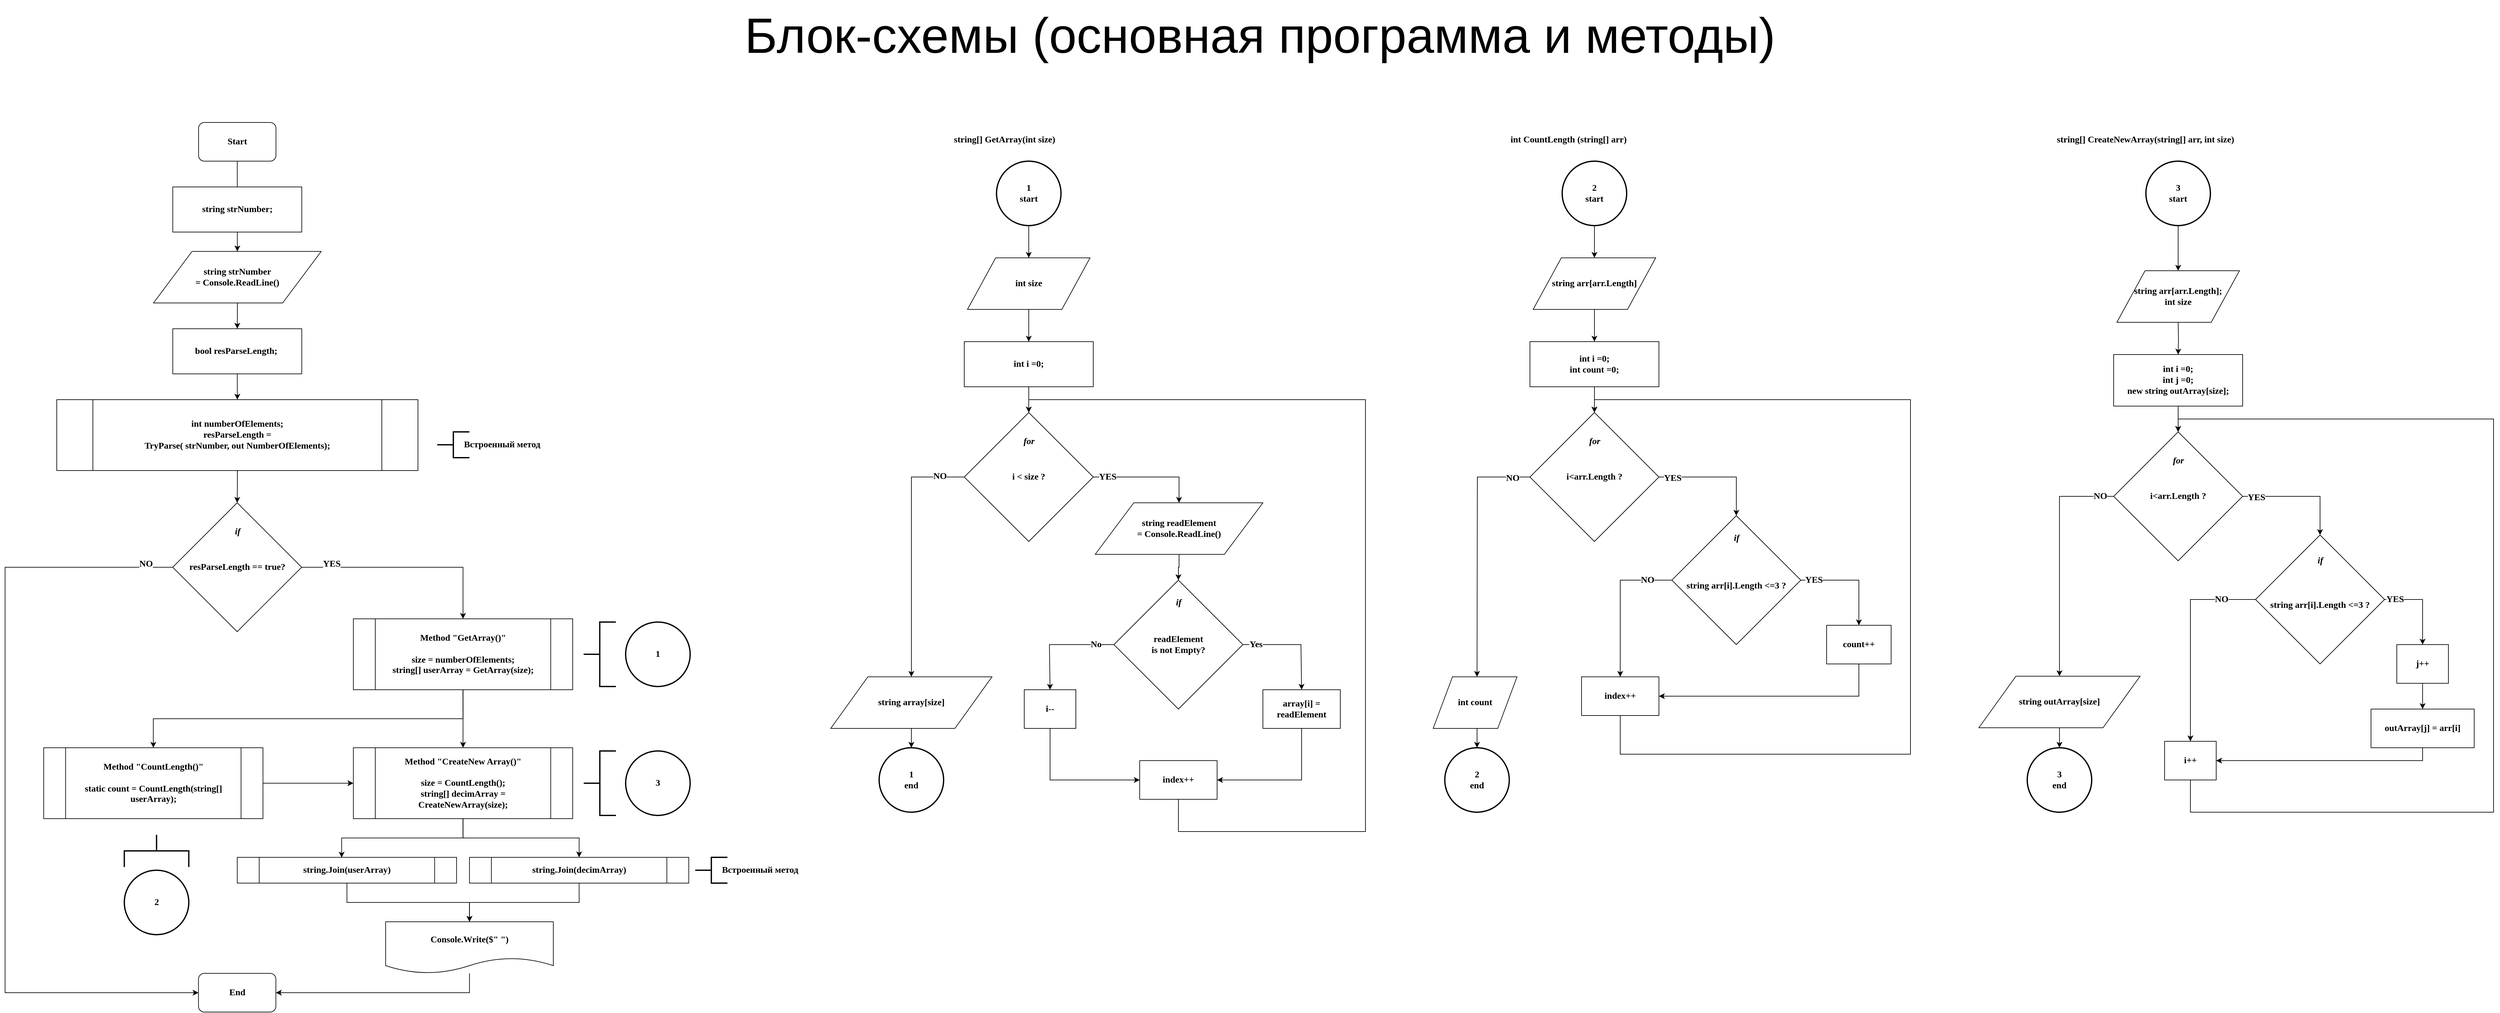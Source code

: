 <mxfile version="21.6.8" type="device">
  <diagram name="Страница 1" id="ZWjxMv2Fs4plNwlcsvSe">
    <mxGraphModel dx="8191" dy="2854" grid="1" gridSize="10" guides="1" tooltips="1" connect="1" arrows="1" fold="1" page="1" pageScale="1" pageWidth="827" pageHeight="1169" math="0" shadow="0">
      <root>
        <mxCell id="0" />
        <mxCell id="1" parent="0" />
        <mxCell id="KCRF5Rg9y9Djag35E3Hy-30" style="edgeStyle=orthogonalEdgeStyle;rounded=0;orthogonalLoop=1;jettySize=auto;html=1;exitX=0.5;exitY=1;exitDx=0;exitDy=0;exitPerimeter=0;fontFamily=Lucida Console;fontSize=14;fontStyle=1" edge="1" parent="1" source="KCRF5Rg9y9Djag35E3Hy-38">
          <mxGeometry relative="1" as="geometry">
            <mxPoint x="89" y="400.0" as="sourcePoint" />
            <mxPoint x="89" y="460.0" as="targetPoint" />
          </mxGeometry>
        </mxCell>
        <mxCell id="FLySiNRH1KvFXOBx_inZ-2" value="int i =0;&lt;br style=&quot;font-size: 14px;&quot;&gt;int j =0;&lt;br style=&quot;font-size: 14px;&quot;&gt;new string outArray[size];" style="rounded=0;whiteSpace=wrap;html=1;fontFamily=Lucida Console;fontSize=14;fontStyle=1" parent="1" vertex="1">
          <mxGeometry x="-11" y="590" width="200" height="80" as="geometry" />
        </mxCell>
        <mxCell id="KCRF5Rg9y9Djag35E3Hy-1" style="edgeStyle=orthogonalEdgeStyle;rounded=0;orthogonalLoop=1;jettySize=auto;html=1;entryX=0.5;entryY=0;entryDx=0;entryDy=0;fontFamily=Lucida Console;fontSize=14;fontStyle=1" edge="1" parent="1" source="FLySiNRH1KvFXOBx_inZ-3" target="FLySiNRH1KvFXOBx_inZ-5">
          <mxGeometry relative="1" as="geometry" />
        </mxCell>
        <mxCell id="KCRF5Rg9y9Djag35E3Hy-2" value="YES" style="edgeLabel;html=1;align=center;verticalAlign=middle;resizable=0;points=[];fontFamily=Lucida Console;fontSize=14;fontStyle=1" vertex="1" connectable="0" parent="KCRF5Rg9y9Djag35E3Hy-1">
          <mxGeometry x="-0.767" y="-2" relative="1" as="geometry">
            <mxPoint as="offset" />
          </mxGeometry>
        </mxCell>
        <mxCell id="KCRF5Rg9y9Djag35E3Hy-4" style="edgeStyle=orthogonalEdgeStyle;rounded=0;orthogonalLoop=1;jettySize=auto;html=1;entryX=0.5;entryY=0;entryDx=0;entryDy=0;fontFamily=Lucida Console;fontSize=14;fontStyle=1" edge="1" parent="1" source="FLySiNRH1KvFXOBx_inZ-3" target="KCRF5Rg9y9Djag35E3Hy-139">
          <mxGeometry relative="1" as="geometry">
            <mxPoint x="-111" y="1080" as="targetPoint" />
            <Array as="points">
              <mxPoint x="-95" y="810" />
            </Array>
          </mxGeometry>
        </mxCell>
        <mxCell id="KCRF5Rg9y9Djag35E3Hy-72" value="NO" style="edgeLabel;html=1;align=center;verticalAlign=middle;resizable=0;points=[];fontFamily=Lucida Console;fontSize=14;fontStyle=1" vertex="1" connectable="0" parent="KCRF5Rg9y9Djag35E3Hy-4">
          <mxGeometry x="-0.736" y="3" relative="1" as="geometry">
            <mxPoint x="27" y="-3" as="offset" />
          </mxGeometry>
        </mxCell>
        <mxCell id="FLySiNRH1KvFXOBx_inZ-3" value="i&amp;lt;arr.Length ?" style="rhombus;whiteSpace=wrap;html=1;fontFamily=Lucida Console;fontSize=14;fontStyle=1" parent="1" vertex="1">
          <mxGeometry x="-11" y="710" width="200" height="200" as="geometry" />
        </mxCell>
        <mxCell id="FLySiNRH1KvFXOBx_inZ-5" value="&lt;br&gt;string arr[i].Length &amp;lt;=3 ?" style="rhombus;whiteSpace=wrap;html=1;fontFamily=Lucida Console;fontSize=14;fontStyle=1" parent="1" vertex="1">
          <mxGeometry x="209" y="870" width="200" height="200" as="geometry" />
        </mxCell>
        <mxCell id="KCRF5Rg9y9Djag35E3Hy-36" style="edgeStyle=orthogonalEdgeStyle;rounded=0;orthogonalLoop=1;jettySize=auto;html=1;exitX=0.5;exitY=1;exitDx=0;exitDy=0;entryX=0.5;entryY=0;entryDx=0;entryDy=0;fontFamily=Lucida Console;fontSize=14;fontStyle=1" edge="1" parent="1" source="FLySiNRH1KvFXOBx_inZ-7" target="KCRF5Rg9y9Djag35E3Hy-3">
          <mxGeometry relative="1" as="geometry" />
        </mxCell>
        <mxCell id="FLySiNRH1KvFXOBx_inZ-7" value="j++" style="rounded=0;whiteSpace=wrap;html=1;fontFamily=Lucida Console;fontSize=14;fontStyle=1" parent="1" vertex="1">
          <mxGeometry x="428" y="1040" width="80" height="60" as="geometry" />
        </mxCell>
        <mxCell id="FLySiNRH1KvFXOBx_inZ-8" value="YES" style="endArrow=classic;html=1;rounded=0;entryX=0.5;entryY=0;entryDx=0;entryDy=0;fontFamily=Lucida Console;fontSize=14;fontStyle=1" parent="1" target="FLySiNRH1KvFXOBx_inZ-7" edge="1">
          <mxGeometry x="-0.75" width="50" height="50" relative="1" as="geometry">
            <mxPoint x="409" y="970" as="sourcePoint" />
            <mxPoint x="459" y="920" as="targetPoint" />
            <Array as="points">
              <mxPoint x="468" y="970" />
            </Array>
            <mxPoint as="offset" />
          </mxGeometry>
        </mxCell>
        <mxCell id="FLySiNRH1KvFXOBx_inZ-10" value="NO" style="endArrow=classic;html=1;rounded=0;exitX=0;exitY=0.5;exitDx=0;exitDy=0;entryX=0.5;entryY=0;entryDx=0;entryDy=0;fontFamily=Lucida Console;fontSize=14;fontStyle=1" parent="1" source="FLySiNRH1KvFXOBx_inZ-5" target="FLySiNRH1KvFXOBx_inZ-14" edge="1">
          <mxGeometry x="-0.667" width="50" height="50" relative="1" as="geometry">
            <mxPoint x="149" y="950" as="sourcePoint" />
            <mxPoint x="89" y="1030" as="targetPoint" />
            <Array as="points">
              <mxPoint x="108" y="970" />
            </Array>
            <mxPoint as="offset" />
          </mxGeometry>
        </mxCell>
        <mxCell id="KCRF5Rg9y9Djag35E3Hy-81" style="edgeStyle=orthogonalEdgeStyle;rounded=0;orthogonalLoop=1;jettySize=auto;html=1;entryX=0.5;entryY=0;entryDx=0;entryDy=0;fontFamily=Lucida Console;fontSize=14;fontStyle=1;exitX=0.5;exitY=1;exitDx=0;exitDy=0;" edge="1" parent="1" source="FLySiNRH1KvFXOBx_inZ-14" target="FLySiNRH1KvFXOBx_inZ-3">
          <mxGeometry relative="1" as="geometry">
            <mxPoint x="98" y="1270" as="sourcePoint" />
            <Array as="points">
              <mxPoint x="108" y="1300" />
              <mxPoint x="578" y="1300" />
              <mxPoint x="578" y="690" />
              <mxPoint x="89" y="690" />
            </Array>
          </mxGeometry>
        </mxCell>
        <mxCell id="FLySiNRH1KvFXOBx_inZ-14" value="i++" style="rounded=0;whiteSpace=wrap;html=1;fontFamily=Lucida Console;fontSize=14;fontStyle=1" parent="1" vertex="1">
          <mxGeometry x="68" y="1190" width="80" height="60" as="geometry" />
        </mxCell>
        <mxCell id="FLySiNRH1KvFXOBx_inZ-18" value="" style="endArrow=classic;html=1;rounded=0;entryX=0.5;entryY=0;entryDx=0;entryDy=0;fontFamily=Lucida Console;fontSize=14;fontStyle=1" parent="1" target="FLySiNRH1KvFXOBx_inZ-3" edge="1">
          <mxGeometry width="50" height="50" relative="1" as="geometry">
            <mxPoint x="89" y="670" as="sourcePoint" />
            <mxPoint x="139" y="620" as="targetPoint" />
          </mxGeometry>
        </mxCell>
        <mxCell id="wu6JLt4xlholXaIrfsIf-1" value="for" style="text;html=1;align=center;verticalAlign=middle;resizable=0;points=[];autosize=1;strokeColor=none;fillColor=none;rounded=0;shadow=0;fontStyle=3;fontFamily=Lucida Console;fontSize=14;" parent="1" vertex="1">
          <mxGeometry x="64" y="740" width="50" height="30" as="geometry" />
        </mxCell>
        <mxCell id="wu6JLt4xlholXaIrfsIf-2" value="if" style="text;html=1;align=center;verticalAlign=middle;resizable=0;points=[];autosize=1;strokeColor=none;fillColor=none;rounded=0;shadow=0;fontStyle=3;fontFamily=Lucida Console;fontSize=14;" parent="1" vertex="1">
          <mxGeometry x="289" y="895" width="40" height="30" as="geometry" />
        </mxCell>
        <mxCell id="KCRF5Rg9y9Djag35E3Hy-37" style="edgeStyle=orthogonalEdgeStyle;rounded=0;orthogonalLoop=1;jettySize=auto;html=1;exitX=0.5;exitY=1;exitDx=0;exitDy=0;entryX=1;entryY=0.5;entryDx=0;entryDy=0;fontFamily=Lucida Console;fontSize=14;fontStyle=1" edge="1" parent="1" source="KCRF5Rg9y9Djag35E3Hy-3" target="FLySiNRH1KvFXOBx_inZ-14">
          <mxGeometry relative="1" as="geometry" />
        </mxCell>
        <mxCell id="KCRF5Rg9y9Djag35E3Hy-3" value="outArray[j] = arr[i]" style="rounded=0;whiteSpace=wrap;html=1;fontFamily=Lucida Console;fontSize=14;fontStyle=1" vertex="1" parent="1">
          <mxGeometry x="388" y="1140" width="160" height="60" as="geometry" />
        </mxCell>
        <mxCell id="KCRF5Rg9y9Djag35E3Hy-90" style="edgeStyle=orthogonalEdgeStyle;rounded=0;orthogonalLoop=1;jettySize=auto;html=1;exitX=0.5;exitY=1;exitDx=0;exitDy=0;fontFamily=Lucida Console;fontSize=14;fontStyle=1" edge="1" parent="1" source="KCRF5Rg9y9Djag35E3Hy-5" target="KCRF5Rg9y9Djag35E3Hy-89">
          <mxGeometry relative="1" as="geometry" />
        </mxCell>
        <mxCell id="KCRF5Rg9y9Djag35E3Hy-5" value="Start" style="rounded=1;whiteSpace=wrap;html=1;fontFamily=Lucida Console;fontSize=14;fontStyle=1" vertex="1" parent="1">
          <mxGeometry x="-2980.14" y="230" width="120" height="60" as="geometry" />
        </mxCell>
        <mxCell id="KCRF5Rg9y9Djag35E3Hy-6" value="int i =0;&lt;br style=&quot;font-size: 14px;&quot;&gt;int count =0;" style="rounded=0;whiteSpace=wrap;html=1;fontFamily=Lucida Console;fontSize=14;fontStyle=1" vertex="1" parent="1">
          <mxGeometry x="-916" y="570" width="200" height="70" as="geometry" />
        </mxCell>
        <mxCell id="KCRF5Rg9y9Djag35E3Hy-7" style="edgeStyle=orthogonalEdgeStyle;rounded=0;orthogonalLoop=1;jettySize=auto;html=1;entryX=0.5;entryY=0;entryDx=0;entryDy=0;fontFamily=Lucida Console;fontSize=14;fontStyle=1" edge="1" parent="1" source="KCRF5Rg9y9Djag35E3Hy-10" target="KCRF5Rg9y9Djag35E3Hy-11">
          <mxGeometry relative="1" as="geometry" />
        </mxCell>
        <mxCell id="KCRF5Rg9y9Djag35E3Hy-8" value="YES" style="edgeLabel;html=1;align=center;verticalAlign=middle;resizable=0;points=[];fontFamily=Lucida Console;fontSize=14;fontStyle=1" vertex="1" connectable="0" parent="KCRF5Rg9y9Djag35E3Hy-7">
          <mxGeometry x="-0.767" y="-2" relative="1" as="geometry">
            <mxPoint as="offset" />
          </mxGeometry>
        </mxCell>
        <mxCell id="KCRF5Rg9y9Djag35E3Hy-9" style="edgeStyle=orthogonalEdgeStyle;rounded=0;orthogonalLoop=1;jettySize=auto;html=1;entryX=0.5;entryY=0;entryDx=0;entryDy=0;fontFamily=Lucida Console;fontSize=14;fontStyle=1" edge="1" parent="1" source="KCRF5Rg9y9Djag35E3Hy-10">
          <mxGeometry relative="1" as="geometry">
            <mxPoint x="-998" y="1090" as="targetPoint" />
          </mxGeometry>
        </mxCell>
        <mxCell id="KCRF5Rg9y9Djag35E3Hy-74" value="NO" style="edgeLabel;html=1;align=center;verticalAlign=middle;resizable=0;points=[];fontFamily=Lucida Console;fontSize=14;fontStyle=1" vertex="1" connectable="0" parent="KCRF5Rg9y9Djag35E3Hy-9">
          <mxGeometry x="-0.859" y="2" relative="1" as="geometry">
            <mxPoint as="offset" />
          </mxGeometry>
        </mxCell>
        <mxCell id="KCRF5Rg9y9Djag35E3Hy-10" value="i&amp;lt;arr.Length ?" style="rhombus;whiteSpace=wrap;html=1;fontFamily=Lucida Console;fontSize=14;fontStyle=1" vertex="1" parent="1">
          <mxGeometry x="-916" y="680" width="200" height="200" as="geometry" />
        </mxCell>
        <mxCell id="KCRF5Rg9y9Djag35E3Hy-11" value="&lt;br&gt;string arr[i].Length &amp;lt;=3 ?" style="rhombus;whiteSpace=wrap;html=1;fontFamily=Lucida Console;fontSize=14;fontStyle=1" vertex="1" parent="1">
          <mxGeometry x="-696" y="840" width="200" height="200" as="geometry" />
        </mxCell>
        <mxCell id="KCRF5Rg9y9Djag35E3Hy-25" style="edgeStyle=orthogonalEdgeStyle;rounded=0;orthogonalLoop=1;jettySize=auto;html=1;exitX=0.5;exitY=1;exitDx=0;exitDy=0;entryX=1;entryY=0.5;entryDx=0;entryDy=0;fontFamily=Lucida Console;fontSize=14;fontStyle=1" edge="1" parent="1" source="KCRF5Rg9y9Djag35E3Hy-12" target="KCRF5Rg9y9Djag35E3Hy-15">
          <mxGeometry relative="1" as="geometry">
            <mxPoint x="-406" y="1150" as="targetPoint" />
          </mxGeometry>
        </mxCell>
        <mxCell id="KCRF5Rg9y9Djag35E3Hy-12" value="count++" style="rounded=0;whiteSpace=wrap;html=1;fontFamily=Lucida Console;fontSize=14;fontStyle=1" vertex="1" parent="1">
          <mxGeometry x="-456" y="1010" width="100" height="60" as="geometry" />
        </mxCell>
        <mxCell id="KCRF5Rg9y9Djag35E3Hy-13" value="YES" style="endArrow=classic;html=1;rounded=0;entryX=0.5;entryY=0;entryDx=0;entryDy=0;exitX=1;exitY=0.5;exitDx=0;exitDy=0;fontFamily=Lucida Console;fontSize=14;fontStyle=1" edge="1" parent="1" target="KCRF5Rg9y9Djag35E3Hy-12" source="KCRF5Rg9y9Djag35E3Hy-11">
          <mxGeometry x="-0.75" width="50" height="50" relative="1" as="geometry">
            <mxPoint x="-266" y="870" as="sourcePoint" />
            <mxPoint x="-216" y="820" as="targetPoint" />
            <Array as="points">
              <mxPoint x="-406" y="940" />
            </Array>
            <mxPoint as="offset" />
          </mxGeometry>
        </mxCell>
        <mxCell id="KCRF5Rg9y9Djag35E3Hy-14" value="NO" style="endArrow=classic;html=1;rounded=0;exitX=0;exitY=0.5;exitDx=0;exitDy=0;entryX=0.5;entryY=0;entryDx=0;entryDy=0;fontFamily=Lucida Console;fontSize=14;fontStyle=1" edge="1" parent="1" target="KCRF5Rg9y9Djag35E3Hy-15">
          <mxGeometry x="-0.667" width="50" height="50" relative="1" as="geometry">
            <mxPoint x="-696" y="940" as="sourcePoint" />
            <mxPoint x="-816" y="1000" as="targetPoint" />
            <Array as="points">
              <mxPoint x="-776" y="940" />
            </Array>
            <mxPoint as="offset" />
          </mxGeometry>
        </mxCell>
        <mxCell id="KCRF5Rg9y9Djag35E3Hy-80" style="edgeStyle=orthogonalEdgeStyle;rounded=0;orthogonalLoop=1;jettySize=auto;html=1;exitX=0.5;exitY=1;exitDx=0;exitDy=0;entryX=0.5;entryY=0;entryDx=0;entryDy=0;fontFamily=Lucida Console;fontSize=14;fontStyle=1" edge="1" parent="1" source="KCRF5Rg9y9Djag35E3Hy-15" target="KCRF5Rg9y9Djag35E3Hy-10">
          <mxGeometry relative="1" as="geometry">
            <Array as="points">
              <mxPoint x="-776" y="1210" />
              <mxPoint x="-326" y="1210" />
              <mxPoint x="-326" y="660" />
              <mxPoint x="-816" y="660" />
            </Array>
          </mxGeometry>
        </mxCell>
        <mxCell id="KCRF5Rg9y9Djag35E3Hy-15" value="index++" style="rounded=0;whiteSpace=wrap;html=1;fontFamily=Lucida Console;fontSize=14;fontStyle=1" vertex="1" parent="1">
          <mxGeometry x="-836" y="1090" width="120" height="60" as="geometry" />
        </mxCell>
        <mxCell id="KCRF5Rg9y9Djag35E3Hy-17" value="" style="endArrow=classic;html=1;rounded=0;entryX=0.5;entryY=0;entryDx=0;entryDy=0;fontFamily=Lucida Console;fontSize=14;fontStyle=1" edge="1" parent="1" target="KCRF5Rg9y9Djag35E3Hy-10">
          <mxGeometry width="50" height="50" relative="1" as="geometry">
            <mxPoint x="-816" y="640" as="sourcePoint" />
            <mxPoint x="-766" y="590" as="targetPoint" />
          </mxGeometry>
        </mxCell>
        <mxCell id="KCRF5Rg9y9Djag35E3Hy-48" style="edgeStyle=orthogonalEdgeStyle;rounded=0;orthogonalLoop=1;jettySize=auto;html=1;entryX=0.5;entryY=0;entryDx=0;entryDy=0;entryPerimeter=0;fontFamily=Lucida Console;fontSize=14;fontStyle=1" edge="1" parent="1" target="KCRF5Rg9y9Djag35E3Hy-47">
          <mxGeometry relative="1" as="geometry">
            <mxPoint x="-998.0" y="1170" as="sourcePoint" />
          </mxGeometry>
        </mxCell>
        <mxCell id="KCRF5Rg9y9Djag35E3Hy-19" value="End" style="rounded=1;whiteSpace=wrap;html=1;fontFamily=Lucida Console;fontSize=14;fontStyle=1" vertex="1" parent="1">
          <mxGeometry x="-2980.28" y="1550" width="120" height="60" as="geometry" />
        </mxCell>
        <mxCell id="KCRF5Rg9y9Djag35E3Hy-21" value="" style="endArrow=classic;html=1;rounded=0;exitX=0.5;exitY=1;exitDx=0;exitDy=0;fontFamily=Lucida Console;fontSize=14;fontStyle=1" edge="1" parent="1" target="KCRF5Rg9y9Djag35E3Hy-6" source="KCRF5Rg9y9Djag35E3Hy-136">
          <mxGeometry width="50" height="50" relative="1" as="geometry">
            <mxPoint x="-816" y="540" as="sourcePoint" />
            <mxPoint x="-766" y="450" as="targetPoint" />
          </mxGeometry>
        </mxCell>
        <mxCell id="KCRF5Rg9y9Djag35E3Hy-22" value="for" style="text;html=1;align=center;verticalAlign=middle;resizable=0;points=[];autosize=1;strokeColor=none;fillColor=none;rounded=0;shadow=0;fontStyle=3;fontFamily=Lucida Console;fontSize=14;" vertex="1" parent="1">
          <mxGeometry x="-841" y="710" width="50" height="30" as="geometry" />
        </mxCell>
        <mxCell id="KCRF5Rg9y9Djag35E3Hy-23" value="if" style="text;html=1;align=center;verticalAlign=middle;resizable=0;points=[];autosize=1;strokeColor=none;fillColor=none;rounded=0;shadow=0;fontStyle=3;fontFamily=Lucida Console;fontSize=14;" vertex="1" parent="1">
          <mxGeometry x="-616" y="860" width="40" height="30" as="geometry" />
        </mxCell>
        <mxCell id="KCRF5Rg9y9Djag35E3Hy-38" value="3&lt;br style=&quot;font-size: 14px;&quot;&gt;start" style="strokeWidth=2;html=1;shape=mxgraph.flowchart.start_2;whiteSpace=wrap;fontFamily=Lucida Console;fontSize=14;fontStyle=1" vertex="1" parent="1">
          <mxGeometry x="39" y="290" width="100" height="100" as="geometry" />
        </mxCell>
        <mxCell id="KCRF5Rg9y9Djag35E3Hy-41" style="edgeStyle=orthogonalEdgeStyle;rounded=0;orthogonalLoop=1;jettySize=auto;html=1;entryX=0.5;entryY=0;entryDx=0;entryDy=0;fontFamily=Lucida Console;fontSize=14;fontStyle=1" edge="1" parent="1" target="FLySiNRH1KvFXOBx_inZ-2">
          <mxGeometry relative="1" as="geometry">
            <mxPoint x="89" y="540.0" as="sourcePoint" />
          </mxGeometry>
        </mxCell>
        <mxCell id="KCRF5Rg9y9Djag35E3Hy-43" value="" style="endArrow=classic;html=1;rounded=0;entryX=0.5;entryY=0;entryDx=0;entryDy=0;fontFamily=Lucida Console;fontSize=14;fontStyle=1;exitX=0.5;exitY=1;exitDx=0;exitDy=0;" edge="1" parent="1" source="KCRF5Rg9y9Djag35E3Hy-139" target="KCRF5Rg9y9Djag35E3Hy-42">
          <mxGeometry width="50" height="50" relative="1" as="geometry">
            <mxPoint x="-111" y="1160" as="sourcePoint" />
            <mxPoint x="-111" y="1300" as="targetPoint" />
          </mxGeometry>
        </mxCell>
        <mxCell id="KCRF5Rg9y9Djag35E3Hy-42" value="3&lt;br style=&quot;font-size: 14px;&quot;&gt;end" style="strokeWidth=2;html=1;shape=mxgraph.flowchart.start_2;whiteSpace=wrap;fontFamily=Lucida Console;fontSize=14;fontStyle=1" vertex="1" parent="1">
          <mxGeometry x="-145" y="1200" width="100" height="100" as="geometry" />
        </mxCell>
        <mxCell id="KCRF5Rg9y9Djag35E3Hy-46" style="edgeStyle=orthogonalEdgeStyle;rounded=0;orthogonalLoop=1;jettySize=auto;html=1;exitX=0.5;exitY=1;exitDx=0;exitDy=0;exitPerimeter=0;entryX=0.5;entryY=0;entryDx=0;entryDy=0;fontFamily=Lucida Console;fontSize=14;fontStyle=1" edge="1" parent="1" source="KCRF5Rg9y9Djag35E3Hy-45">
          <mxGeometry relative="1" as="geometry">
            <mxPoint x="-816" y="440" as="targetPoint" />
          </mxGeometry>
        </mxCell>
        <mxCell id="KCRF5Rg9y9Djag35E3Hy-45" value="2&lt;br style=&quot;font-size: 14px;&quot;&gt;start" style="strokeWidth=2;html=1;shape=mxgraph.flowchart.start_2;whiteSpace=wrap;fontFamily=Lucida Console;fontSize=14;fontStyle=1" vertex="1" parent="1">
          <mxGeometry x="-866" y="290" width="100" height="100" as="geometry" />
        </mxCell>
        <mxCell id="KCRF5Rg9y9Djag35E3Hy-47" value="2&lt;br style=&quot;font-size: 14px;&quot;&gt;end" style="strokeWidth=2;html=1;shape=mxgraph.flowchart.start_2;whiteSpace=wrap;fontFamily=Lucida Console;fontSize=14;fontStyle=1" vertex="1" parent="1">
          <mxGeometry x="-1048" y="1200" width="100" height="100" as="geometry" />
        </mxCell>
        <mxCell id="KCRF5Rg9y9Djag35E3Hy-49" value="int i =0;" style="rounded=0;whiteSpace=wrap;html=1;fontFamily=Lucida Console;fontSize=14;fontStyle=1" vertex="1" parent="1">
          <mxGeometry x="-1793" y="570" width="200" height="70" as="geometry" />
        </mxCell>
        <mxCell id="KCRF5Rg9y9Djag35E3Hy-50" style="edgeStyle=orthogonalEdgeStyle;rounded=0;orthogonalLoop=1;jettySize=auto;html=1;entryX=0.5;entryY=0;entryDx=0;entryDy=0;fontFamily=Lucida Console;fontSize=14;fontStyle=1" edge="1" parent="1" source="KCRF5Rg9y9Djag35E3Hy-53" target="KCRF5Rg9y9Djag35E3Hy-77">
          <mxGeometry relative="1" as="geometry">
            <mxPoint x="-1411" y="540" as="targetPoint" />
          </mxGeometry>
        </mxCell>
        <mxCell id="KCRF5Rg9y9Djag35E3Hy-51" value="YES" style="edgeLabel;html=1;align=center;verticalAlign=middle;resizable=0;points=[];fontFamily=Lucida Console;fontSize=14;fontStyle=1" vertex="1" connectable="0" parent="KCRF5Rg9y9Djag35E3Hy-50">
          <mxGeometry x="-0.767" y="-2" relative="1" as="geometry">
            <mxPoint x="2" y="-2" as="offset" />
          </mxGeometry>
        </mxCell>
        <mxCell id="KCRF5Rg9y9Djag35E3Hy-52" style="edgeStyle=orthogonalEdgeStyle;rounded=0;orthogonalLoop=1;jettySize=auto;html=1;entryX=0.5;entryY=0;entryDx=0;entryDy=0;fontFamily=Lucida Console;fontSize=14;fontStyle=1" edge="1" parent="1" source="KCRF5Rg9y9Djag35E3Hy-53" target="KCRF5Rg9y9Djag35E3Hy-118">
          <mxGeometry relative="1" as="geometry">
            <mxPoint x="-1875" y="1090" as="targetPoint" />
            <Array as="points">
              <mxPoint x="-1875" y="780" />
            </Array>
          </mxGeometry>
        </mxCell>
        <mxCell id="KCRF5Rg9y9Djag35E3Hy-124" value="NO" style="edgeLabel;html=1;align=center;verticalAlign=middle;resizable=0;points=[];fontFamily=Lucida Console;fontSize=14;fontStyle=1" vertex="1" connectable="0" parent="KCRF5Rg9y9Djag35E3Hy-52">
          <mxGeometry x="-0.804" y="-1" relative="1" as="geometry">
            <mxPoint as="offset" />
          </mxGeometry>
        </mxCell>
        <mxCell id="KCRF5Rg9y9Djag35E3Hy-53" value="i &amp;lt; size ?" style="rhombus;whiteSpace=wrap;html=1;fontFamily=Lucida Console;fontSize=14;fontStyle=1" vertex="1" parent="1">
          <mxGeometry x="-1793" y="680" width="200" height="200" as="geometry" />
        </mxCell>
        <mxCell id="KCRF5Rg9y9Djag35E3Hy-54" value="readElement &lt;br&gt;is not Empty?" style="rhombus;whiteSpace=wrap;html=1;fontFamily=Lucida Console;fontSize=14;fontStyle=1" vertex="1" parent="1">
          <mxGeometry x="-1561" y="940" width="200" height="200" as="geometry" />
        </mxCell>
        <mxCell id="KCRF5Rg9y9Djag35E3Hy-83" style="edgeStyle=orthogonalEdgeStyle;rounded=0;orthogonalLoop=1;jettySize=auto;html=1;exitX=0.5;exitY=1;exitDx=0;exitDy=0;entryX=1;entryY=0.5;entryDx=0;entryDy=0;fontFamily=Lucida Console;fontSize=14;fontStyle=1" edge="1" parent="1" source="KCRF5Rg9y9Djag35E3Hy-56" target="KCRF5Rg9y9Djag35E3Hy-79">
          <mxGeometry relative="1" as="geometry" />
        </mxCell>
        <mxCell id="KCRF5Rg9y9Djag35E3Hy-56" value="array[i] = readElement" style="rounded=0;whiteSpace=wrap;html=1;fontFamily=Lucida Console;fontSize=14;fontStyle=1" vertex="1" parent="1">
          <mxGeometry x="-1330" y="1110" width="120" height="60" as="geometry" />
        </mxCell>
        <mxCell id="KCRF5Rg9y9Djag35E3Hy-57" value="Yes" style="endArrow=classic;html=1;rounded=0;entryX=0.5;entryY=0;entryDx=0;entryDy=0;exitX=1;exitY=0.5;exitDx=0;exitDy=0;fontFamily=Lucida Console;fontSize=14;fontStyle=1" edge="1" parent="1" source="KCRF5Rg9y9Djag35E3Hy-54" target="KCRF5Rg9y9Djag35E3Hy-56">
          <mxGeometry x="-0.75" width="50" height="50" relative="1" as="geometry">
            <mxPoint x="-1131" y="970" as="sourcePoint" />
            <mxPoint x="-1081" y="920" as="targetPoint" />
            <Array as="points">
              <mxPoint x="-1271" y="1040" />
            </Array>
            <mxPoint as="offset" />
          </mxGeometry>
        </mxCell>
        <mxCell id="KCRF5Rg9y9Djag35E3Hy-58" value="No" style="endArrow=classic;html=1;rounded=0;exitX=0;exitY=0.5;exitDx=0;exitDy=0;entryX=0.5;entryY=0;entryDx=0;entryDy=0;fontFamily=Lucida Console;fontSize=14;fontStyle=1" edge="1" parent="1" target="KCRF5Rg9y9Djag35E3Hy-59">
          <mxGeometry x="-0.667" width="50" height="50" relative="1" as="geometry">
            <mxPoint x="-1561" y="1040" as="sourcePoint" />
            <mxPoint x="-1681" y="1100" as="targetPoint" />
            <Array as="points">
              <mxPoint x="-1661" y="1040" />
            </Array>
            <mxPoint as="offset" />
          </mxGeometry>
        </mxCell>
        <mxCell id="KCRF5Rg9y9Djag35E3Hy-84" style="edgeStyle=orthogonalEdgeStyle;rounded=0;orthogonalLoop=1;jettySize=auto;html=1;exitX=0.5;exitY=1;exitDx=0;exitDy=0;entryX=0;entryY=0.5;entryDx=0;entryDy=0;fontFamily=Lucida Console;fontSize=14;fontStyle=1" edge="1" parent="1" source="KCRF5Rg9y9Djag35E3Hy-59" target="KCRF5Rg9y9Djag35E3Hy-79">
          <mxGeometry relative="1" as="geometry" />
        </mxCell>
        <mxCell id="KCRF5Rg9y9Djag35E3Hy-59" value="i--" style="rounded=0;whiteSpace=wrap;html=1;fontFamily=Lucida Console;fontSize=14;fontStyle=1" vertex="1" parent="1">
          <mxGeometry x="-1700" y="1110" width="80" height="60" as="geometry" />
        </mxCell>
        <mxCell id="KCRF5Rg9y9Djag35E3Hy-60" value="" style="endArrow=classic;html=1;rounded=0;entryX=0.5;entryY=0;entryDx=0;entryDy=0;fontFamily=Lucida Console;fontSize=14;fontStyle=1" edge="1" parent="1" target="KCRF5Rg9y9Djag35E3Hy-53">
          <mxGeometry width="50" height="50" relative="1" as="geometry">
            <mxPoint x="-1693" y="640" as="sourcePoint" />
            <mxPoint x="-1643" y="590" as="targetPoint" />
          </mxGeometry>
        </mxCell>
        <mxCell id="KCRF5Rg9y9Djag35E3Hy-61" style="edgeStyle=orthogonalEdgeStyle;rounded=0;orthogonalLoop=1;jettySize=auto;html=1;entryX=0.5;entryY=0;entryDx=0;entryDy=0;entryPerimeter=0;exitX=0.5;exitY=1;exitDx=0;exitDy=0;fontFamily=Lucida Console;fontSize=14;fontStyle=1" edge="1" parent="1" source="KCRF5Rg9y9Djag35E3Hy-118" target="KCRF5Rg9y9Djag35E3Hy-69">
          <mxGeometry relative="1" as="geometry">
            <mxPoint x="-1875" y="1170" as="sourcePoint" />
          </mxGeometry>
        </mxCell>
        <mxCell id="KCRF5Rg9y9Djag35E3Hy-63" value="" style="endArrow=classic;html=1;rounded=0;exitX=0.5;exitY=1;exitDx=0;exitDy=0;fontFamily=Lucida Console;fontSize=14;fontStyle=1" edge="1" parent="1" source="KCRF5Rg9y9Djag35E3Hy-134" target="KCRF5Rg9y9Djag35E3Hy-49">
          <mxGeometry width="50" height="50" relative="1" as="geometry">
            <mxPoint x="-1681" y="530" as="sourcePoint" />
            <mxPoint x="-1643" y="450" as="targetPoint" />
          </mxGeometry>
        </mxCell>
        <mxCell id="KCRF5Rg9y9Djag35E3Hy-64" value="for" style="text;html=1;align=center;verticalAlign=middle;resizable=0;points=[];autosize=1;strokeColor=none;fillColor=none;rounded=0;shadow=0;fontStyle=3;fontFamily=Lucida Console;fontSize=14;" vertex="1" parent="1">
          <mxGeometry x="-1718" y="710" width="50" height="30" as="geometry" />
        </mxCell>
        <mxCell id="KCRF5Rg9y9Djag35E3Hy-65" value="if" style="text;html=1;align=center;verticalAlign=middle;resizable=0;points=[];autosize=1;strokeColor=none;fillColor=none;rounded=0;shadow=0;fontStyle=3;fontFamily=Lucida Console;fontSize=14;" vertex="1" parent="1">
          <mxGeometry x="-1481" y="960" width="40" height="30" as="geometry" />
        </mxCell>
        <mxCell id="KCRF5Rg9y9Djag35E3Hy-67" style="edgeStyle=orthogonalEdgeStyle;rounded=0;orthogonalLoop=1;jettySize=auto;html=1;exitX=0.5;exitY=1;exitDx=0;exitDy=0;exitPerimeter=0;entryX=0.5;entryY=0;entryDx=0;entryDy=0;fontFamily=Lucida Console;fontSize=14;fontStyle=1" edge="1" parent="1" source="KCRF5Rg9y9Djag35E3Hy-68">
          <mxGeometry relative="1" as="geometry">
            <mxPoint x="-1693" y="440.0" as="targetPoint" />
          </mxGeometry>
        </mxCell>
        <mxCell id="KCRF5Rg9y9Djag35E3Hy-68" value="1&lt;br style=&quot;font-size: 14px;&quot;&gt;start" style="strokeWidth=2;html=1;shape=mxgraph.flowchart.start_2;whiteSpace=wrap;fontFamily=Lucida Console;fontSize=14;fontStyle=1" vertex="1" parent="1">
          <mxGeometry x="-1743" y="290" width="100" height="100" as="geometry" />
        </mxCell>
        <mxCell id="KCRF5Rg9y9Djag35E3Hy-69" value="1&lt;br style=&quot;font-size: 14px;&quot;&gt;end" style="strokeWidth=2;html=1;shape=mxgraph.flowchart.start_2;whiteSpace=wrap;fontFamily=Lucida Console;fontSize=14;fontStyle=1" vertex="1" parent="1">
          <mxGeometry x="-1925" y="1200" width="100" height="100" as="geometry" />
        </mxCell>
        <mxCell id="KCRF5Rg9y9Djag35E3Hy-70" value="&lt;div style=&quot;font-size: 14px; line-height: 19px;&quot;&gt;&lt;div style=&quot;font-size: 14px;&quot;&gt;int CountLength (string[] arr)&lt;/div&gt;&lt;/div&gt;" style="text;whiteSpace=wrap;html=1;fontFamily=Lucida Console;fontSize=14;fontStyle=1" vertex="1" parent="1">
          <mxGeometry x="-948" y="240" width="300" height="40" as="geometry" />
        </mxCell>
        <mxCell id="KCRF5Rg9y9Djag35E3Hy-71" value="&lt;div style=&quot;font-size: 14px; line-height: 19px;&quot;&gt;&lt;div style=&quot;font-size: 14px;&quot;&gt;string[] CreateNewArray(string[] arr, int size)&lt;/div&gt;&lt;/div&gt;" style="text;whiteSpace=wrap;html=1;fontFamily=Lucida Console;fontSize=14;fontStyle=1" vertex="1" parent="1">
          <mxGeometry x="-101" y="240" width="549" height="40" as="geometry" />
        </mxCell>
        <mxCell id="KCRF5Rg9y9Djag35E3Hy-78" style="edgeStyle=orthogonalEdgeStyle;rounded=0;orthogonalLoop=1;jettySize=auto;html=1;exitX=0.5;exitY=1;exitDx=0;exitDy=0;entryX=0.5;entryY=0;entryDx=0;entryDy=0;fontFamily=Lucida Console;fontSize=14;fontStyle=1" edge="1" parent="1" source="KCRF5Rg9y9Djag35E3Hy-77" target="KCRF5Rg9y9Djag35E3Hy-54">
          <mxGeometry relative="1" as="geometry" />
        </mxCell>
        <mxCell id="KCRF5Rg9y9Djag35E3Hy-77" value="string readElement &lt;br style=&quot;font-size: 14px;&quot;&gt;= Console.ReadLine()" style="shape=parallelogram;html=1;strokeWidth=1;perimeter=parallelogramPerimeter;whiteSpace=wrap;rounded=0;arcSize=12;size=0.23;fontFamily=Lucida Console;fontSize=14;fontStyle=1" vertex="1" parent="1">
          <mxGeometry x="-1590" y="820" width="260" height="80" as="geometry" />
        </mxCell>
        <mxCell id="KCRF5Rg9y9Djag35E3Hy-82" style="edgeStyle=orthogonalEdgeStyle;rounded=0;orthogonalLoop=1;jettySize=auto;html=1;entryX=0.5;entryY=0;entryDx=0;entryDy=0;fontFamily=Lucida Console;fontSize=14;fontStyle=1" edge="1" parent="1" source="KCRF5Rg9y9Djag35E3Hy-79" target="KCRF5Rg9y9Djag35E3Hy-53">
          <mxGeometry relative="1" as="geometry">
            <Array as="points">
              <mxPoint x="-1461" y="1330" />
              <mxPoint x="-1171" y="1330" />
              <mxPoint x="-1171" y="660" />
              <mxPoint x="-1693" y="660" />
            </Array>
          </mxGeometry>
        </mxCell>
        <mxCell id="KCRF5Rg9y9Djag35E3Hy-79" value="index++" style="rounded=0;whiteSpace=wrap;html=1;fontFamily=Lucida Console;fontSize=14;fontStyle=1" vertex="1" parent="1">
          <mxGeometry x="-1521" y="1220" width="120" height="60" as="geometry" />
        </mxCell>
        <mxCell id="KCRF5Rg9y9Djag35E3Hy-85" value="&lt;div style=&quot;font-size: 14px; line-height: 19px;&quot;&gt;&lt;div style=&quot;font-size: 14px;&quot;&gt;string[] GetArray(int size)&lt;/div&gt;&lt;/div&gt;" style="text;whiteSpace=wrap;html=1;fontFamily=Lucida Console;fontSize=14;fontStyle=1" vertex="1" parent="1">
          <mxGeometry x="-1811" y="240" width="240" height="40" as="geometry" />
        </mxCell>
        <mxCell id="KCRF5Rg9y9Djag35E3Hy-86" value="1" style="strokeWidth=2;html=1;shape=mxgraph.flowchart.start_2;whiteSpace=wrap;fontFamily=Lucida Console;fontSize=14;fontStyle=1" vertex="1" parent="1">
          <mxGeometry x="-2318" y="1005" width="100" height="100" as="geometry" />
        </mxCell>
        <mxCell id="KCRF5Rg9y9Djag35E3Hy-87" value="2" style="strokeWidth=2;html=1;shape=mxgraph.flowchart.start_2;whiteSpace=wrap;fontFamily=Lucida Console;fontSize=14;fontStyle=1" vertex="1" parent="1">
          <mxGeometry x="-3095.28" y="1390" width="100" height="100" as="geometry" />
        </mxCell>
        <mxCell id="KCRF5Rg9y9Djag35E3Hy-88" value="3" style="strokeWidth=2;html=1;shape=mxgraph.flowchart.start_2;whiteSpace=wrap;fontFamily=Lucida Console;fontSize=14;fontStyle=1" vertex="1" parent="1">
          <mxGeometry x="-2318" y="1205" width="100" height="100" as="geometry" />
        </mxCell>
        <mxCell id="KCRF5Rg9y9Djag35E3Hy-93" style="edgeStyle=orthogonalEdgeStyle;rounded=0;orthogonalLoop=1;jettySize=auto;html=1;exitX=0.5;exitY=1;exitDx=0;exitDy=0;entryX=0.5;entryY=0;entryDx=0;entryDy=0;fontFamily=Lucida Console;fontSize=14;fontStyle=1" edge="1" parent="1" source="KCRF5Rg9y9Djag35E3Hy-89" target="KCRF5Rg9y9Djag35E3Hy-92">
          <mxGeometry relative="1" as="geometry" />
        </mxCell>
        <mxCell id="KCRF5Rg9y9Djag35E3Hy-89" value="string strNumber&lt;br style=&quot;font-size: 14px;&quot;&gt;= Console.ReadLine()" style="shape=parallelogram;html=1;strokeWidth=1;perimeter=parallelogramPerimeter;whiteSpace=wrap;rounded=0;arcSize=12;size=0.23;fontFamily=Lucida Console;fontSize=14;fontStyle=1" vertex="1" parent="1">
          <mxGeometry x="-3050" y="430" width="260" height="80" as="geometry" />
        </mxCell>
        <mxCell id="KCRF5Rg9y9Djag35E3Hy-97" style="edgeStyle=orthogonalEdgeStyle;rounded=0;orthogonalLoop=1;jettySize=auto;html=1;exitX=0.5;exitY=1;exitDx=0;exitDy=0;entryX=0.5;entryY=0;entryDx=0;entryDy=0;fontFamily=Lucida Console;fontSize=14;fontStyle=1" edge="1" parent="1" source="KCRF5Rg9y9Djag35E3Hy-92" target="KCRF5Rg9y9Djag35E3Hy-96">
          <mxGeometry relative="1" as="geometry" />
        </mxCell>
        <mxCell id="KCRF5Rg9y9Djag35E3Hy-92" value="bool resParseLength;&amp;nbsp;" style="rounded=0;whiteSpace=wrap;html=1;fontFamily=Lucida Console;fontSize=14;fontStyle=1" vertex="1" parent="1">
          <mxGeometry x="-3020.14" y="550" width="200" height="70" as="geometry" />
        </mxCell>
        <mxCell id="KCRF5Rg9y9Djag35E3Hy-94" value="string strNumber;" style="rounded=0;whiteSpace=wrap;html=1;fontFamily=Lucida Console;fontSize=14;fontStyle=1" vertex="1" parent="1">
          <mxGeometry x="-3020.14" y="330" width="200" height="70" as="geometry" />
        </mxCell>
        <mxCell id="KCRF5Rg9y9Djag35E3Hy-101" style="edgeStyle=orthogonalEdgeStyle;rounded=0;orthogonalLoop=1;jettySize=auto;html=1;exitX=0.5;exitY=1;exitDx=0;exitDy=0;entryX=0.5;entryY=0;entryDx=0;entryDy=0;fontFamily=Lucida Console;fontSize=14;fontStyle=1" edge="1" parent="1" source="KCRF5Rg9y9Djag35E3Hy-96" target="KCRF5Rg9y9Djag35E3Hy-99">
          <mxGeometry relative="1" as="geometry" />
        </mxCell>
        <mxCell id="KCRF5Rg9y9Djag35E3Hy-96" value="int numberOfElements;&lt;br style=&quot;font-size: 14px;&quot;&gt;resParseLength = &lt;br style=&quot;font-size: 14px;&quot;&gt;TryParse( strNumber, out NumberOfElements);" style="shape=process;whiteSpace=wrap;html=1;backgroundOutline=1;fontFamily=Lucida Console;fontSize=14;fontStyle=1" vertex="1" parent="1">
          <mxGeometry x="-3200" y="660" width="560" height="110" as="geometry" />
        </mxCell>
        <mxCell id="KCRF5Rg9y9Djag35E3Hy-103" style="edgeStyle=orthogonalEdgeStyle;rounded=0;orthogonalLoop=1;jettySize=auto;html=1;exitX=1;exitY=0.5;exitDx=0;exitDy=0;fontFamily=Lucida Console;fontSize=14;fontStyle=1" edge="1" parent="1" source="KCRF5Rg9y9Djag35E3Hy-99" target="KCRF5Rg9y9Djag35E3Hy-102">
          <mxGeometry relative="1" as="geometry">
            <Array as="points">
              <mxPoint x="-2570.14" y="920" />
            </Array>
          </mxGeometry>
        </mxCell>
        <mxCell id="KCRF5Rg9y9Djag35E3Hy-104" value="YES" style="edgeLabel;html=1;align=center;verticalAlign=middle;resizable=0;points=[];fontFamily=Lucida Console;fontSize=14;fontStyle=1" vertex="1" connectable="0" parent="KCRF5Rg9y9Djag35E3Hy-103">
          <mxGeometry x="-0.713" y="5" relative="1" as="geometry">
            <mxPoint x="-1" as="offset" />
          </mxGeometry>
        </mxCell>
        <mxCell id="KCRF5Rg9y9Djag35E3Hy-111" style="edgeStyle=orthogonalEdgeStyle;rounded=0;orthogonalLoop=1;jettySize=auto;html=1;exitX=0;exitY=0.5;exitDx=0;exitDy=0;entryX=0;entryY=0.5;entryDx=0;entryDy=0;fontFamily=Lucida Console;fontSize=14;fontStyle=1" edge="1" parent="1" source="KCRF5Rg9y9Djag35E3Hy-99" target="KCRF5Rg9y9Djag35E3Hy-19">
          <mxGeometry relative="1" as="geometry">
            <Array as="points">
              <mxPoint x="-3280.14" y="920" />
              <mxPoint x="-3280.14" y="1580" />
            </Array>
          </mxGeometry>
        </mxCell>
        <mxCell id="KCRF5Rg9y9Djag35E3Hy-112" value="NO" style="edgeLabel;html=1;align=center;verticalAlign=middle;resizable=0;points=[];fontFamily=Lucida Console;fontSize=14;fontStyle=1" vertex="1" connectable="0" parent="KCRF5Rg9y9Djag35E3Hy-111">
          <mxGeometry x="-0.932" y="-5" relative="1" as="geometry">
            <mxPoint as="offset" />
          </mxGeometry>
        </mxCell>
        <mxCell id="KCRF5Rg9y9Djag35E3Hy-99" value="resParseLength == true?" style="rhombus;whiteSpace=wrap;html=1;fontFamily=Lucida Console;fontSize=14;fontStyle=1" vertex="1" parent="1">
          <mxGeometry x="-3020.28" y="820" width="200" height="200" as="geometry" />
        </mxCell>
        <mxCell id="KCRF5Rg9y9Djag35E3Hy-100" value="if" style="text;html=1;align=center;verticalAlign=middle;resizable=0;points=[];autosize=1;strokeColor=none;fillColor=none;rounded=0;shadow=0;fontStyle=3;fontFamily=Lucida Console;fontSize=14;" vertex="1" parent="1">
          <mxGeometry x="-2940.28" y="850" width="40" height="30" as="geometry" />
        </mxCell>
        <mxCell id="KCRF5Rg9y9Djag35E3Hy-109" style="edgeStyle=orthogonalEdgeStyle;rounded=0;orthogonalLoop=1;jettySize=auto;html=1;exitX=0.5;exitY=1;exitDx=0;exitDy=0;entryX=0.5;entryY=0;entryDx=0;entryDy=0;fontFamily=Lucida Console;fontSize=14;fontStyle=1" edge="1" parent="1" source="KCRF5Rg9y9Djag35E3Hy-102" target="KCRF5Rg9y9Djag35E3Hy-107">
          <mxGeometry relative="1" as="geometry" />
        </mxCell>
        <mxCell id="KCRF5Rg9y9Djag35E3Hy-110" style="edgeStyle=orthogonalEdgeStyle;rounded=0;orthogonalLoop=1;jettySize=auto;html=1;exitX=0.5;exitY=1;exitDx=0;exitDy=0;fontFamily=Lucida Console;fontSize=14;fontStyle=1" edge="1" parent="1" source="KCRF5Rg9y9Djag35E3Hy-102" target="KCRF5Rg9y9Djag35E3Hy-106">
          <mxGeometry relative="1" as="geometry" />
        </mxCell>
        <mxCell id="KCRF5Rg9y9Djag35E3Hy-102" value="Method &quot;GetArray()&quot;&lt;br style=&quot;font-size: 14px;&quot;&gt;&lt;br style=&quot;font-size: 14px;&quot;&gt;size = numberOfElements;&lt;br style=&quot;font-size: 14px;&quot;&gt;string[] userArray = GetArray(size);" style="shape=process;whiteSpace=wrap;html=1;backgroundOutline=1;fontFamily=Lucida Console;fontSize=14;fontStyle=1" vertex="1" parent="1">
          <mxGeometry x="-2740.14" y="1000" width="340" height="110" as="geometry" />
        </mxCell>
        <mxCell id="KCRF5Rg9y9Djag35E3Hy-108" style="edgeStyle=orthogonalEdgeStyle;rounded=0;orthogonalLoop=1;jettySize=auto;html=1;exitX=1;exitY=0.5;exitDx=0;exitDy=0;entryX=0;entryY=0.5;entryDx=0;entryDy=0;fontFamily=Lucida Console;fontSize=14;fontStyle=1" edge="1" parent="1" source="KCRF5Rg9y9Djag35E3Hy-106" target="KCRF5Rg9y9Djag35E3Hy-107">
          <mxGeometry relative="1" as="geometry" />
        </mxCell>
        <mxCell id="KCRF5Rg9y9Djag35E3Hy-106" value="Method &quot;CountLength()&quot;&lt;br style=&quot;font-size: 14px;&quot;&gt;&lt;br style=&quot;font-size: 14px;&quot;&gt;static count = CountLength(string[] userArray);" style="shape=process;whiteSpace=wrap;html=1;backgroundOutline=1;fontFamily=Lucida Console;fontSize=14;fontStyle=1" vertex="1" parent="1">
          <mxGeometry x="-3220.28" y="1200" width="340" height="110" as="geometry" />
        </mxCell>
        <mxCell id="KCRF5Rg9y9Djag35E3Hy-141" style="edgeStyle=orthogonalEdgeStyle;rounded=0;orthogonalLoop=1;jettySize=auto;html=1;exitX=0.5;exitY=1;exitDx=0;exitDy=0;entryX=0.476;entryY=0.01;entryDx=0;entryDy=0;entryPerimeter=0;" edge="1" parent="1" source="KCRF5Rg9y9Djag35E3Hy-107" target="KCRF5Rg9y9Djag35E3Hy-113">
          <mxGeometry relative="1" as="geometry" />
        </mxCell>
        <mxCell id="KCRF5Rg9y9Djag35E3Hy-142" style="edgeStyle=orthogonalEdgeStyle;rounded=0;orthogonalLoop=1;jettySize=auto;html=1;exitX=0.5;exitY=1;exitDx=0;exitDy=0;" edge="1" parent="1" source="KCRF5Rg9y9Djag35E3Hy-107" target="KCRF5Rg9y9Djag35E3Hy-115">
          <mxGeometry relative="1" as="geometry" />
        </mxCell>
        <mxCell id="KCRF5Rg9y9Djag35E3Hy-107" value="Method &quot;CreateNew Array()&quot;&lt;br style=&quot;font-size: 14px;&quot;&gt;&lt;br style=&quot;font-size: 14px;&quot;&gt;size = CountLength();&lt;br style=&quot;font-size: 14px;&quot;&gt;string[] decimArray = CreateNewArray(size);" style="shape=process;whiteSpace=wrap;html=1;backgroundOutline=1;fontFamily=Lucida Console;fontSize=14;fontStyle=1" vertex="1" parent="1">
          <mxGeometry x="-2740.14" y="1200" width="340" height="110" as="geometry" />
        </mxCell>
        <mxCell id="KCRF5Rg9y9Djag35E3Hy-144" style="edgeStyle=orthogonalEdgeStyle;rounded=0;orthogonalLoop=1;jettySize=auto;html=1;exitX=0.5;exitY=1;exitDx=0;exitDy=0;entryX=0.5;entryY=0;entryDx=0;entryDy=0;" edge="1" parent="1" source="KCRF5Rg9y9Djag35E3Hy-113" target="KCRF5Rg9y9Djag35E3Hy-121">
          <mxGeometry relative="1" as="geometry" />
        </mxCell>
        <mxCell id="KCRF5Rg9y9Djag35E3Hy-113" value="string.Join(userArray)" style="shape=process;whiteSpace=wrap;html=1;backgroundOutline=1;fontFamily=Lucida Console;fontSize=14;fontStyle=1" vertex="1" parent="1">
          <mxGeometry x="-2920.14" y="1370" width="340" height="40" as="geometry" />
        </mxCell>
        <mxCell id="KCRF5Rg9y9Djag35E3Hy-143" style="edgeStyle=orthogonalEdgeStyle;rounded=0;orthogonalLoop=1;jettySize=auto;html=1;exitX=0.5;exitY=1;exitDx=0;exitDy=0;" edge="1" parent="1" source="KCRF5Rg9y9Djag35E3Hy-115" target="KCRF5Rg9y9Djag35E3Hy-121">
          <mxGeometry relative="1" as="geometry" />
        </mxCell>
        <mxCell id="KCRF5Rg9y9Djag35E3Hy-115" value="string.Join(decimArray)" style="shape=process;whiteSpace=wrap;html=1;backgroundOutline=1;fontFamily=Lucida Console;fontSize=14;fontStyle=1" vertex="1" parent="1">
          <mxGeometry x="-2560.14" y="1370" width="340" height="40" as="geometry" />
        </mxCell>
        <mxCell id="KCRF5Rg9y9Djag35E3Hy-118" value="string array[size]" style="shape=parallelogram;html=1;strokeWidth=1;perimeter=parallelogramPerimeter;whiteSpace=wrap;rounded=0;arcSize=12;size=0.23;fontFamily=Lucida Console;fontSize=14;fontStyle=1" vertex="1" parent="1">
          <mxGeometry x="-2000" y="1090" width="250" height="80" as="geometry" />
        </mxCell>
        <mxCell id="KCRF5Rg9y9Djag35E3Hy-123" style="edgeStyle=orthogonalEdgeStyle;rounded=0;orthogonalLoop=1;jettySize=auto;html=1;entryX=1;entryY=0.5;entryDx=0;entryDy=0;fontFamily=Lucida Console;fontSize=14;fontStyle=1" edge="1" parent="1" source="KCRF5Rg9y9Djag35E3Hy-121" target="KCRF5Rg9y9Djag35E3Hy-19">
          <mxGeometry relative="1" as="geometry">
            <Array as="points">
              <mxPoint x="-2560.14" y="1580" />
            </Array>
          </mxGeometry>
        </mxCell>
        <mxCell id="KCRF5Rg9y9Djag35E3Hy-121" value="Console.Write($&quot; &quot;)" style="shape=document;whiteSpace=wrap;html=1;boundedLbl=1;fontFamily=Lucida Console;fontSize=14;fontStyle=1" vertex="1" parent="1">
          <mxGeometry x="-2690.14" y="1470" width="260" height="80" as="geometry" />
        </mxCell>
        <mxCell id="KCRF5Rg9y9Djag35E3Hy-125" value="" style="strokeWidth=2;html=1;shape=mxgraph.flowchart.annotation_2;align=left;labelPosition=right;pointerEvents=1;fontFamily=Lucida Console;fontSize=14;fontStyle=1" vertex="1" parent="1">
          <mxGeometry x="-2383.14" y="1005" width="50" height="100" as="geometry" />
        </mxCell>
        <mxCell id="KCRF5Rg9y9Djag35E3Hy-126" value="" style="strokeWidth=2;html=1;shape=mxgraph.flowchart.annotation_2;align=left;labelPosition=right;pointerEvents=1;fontFamily=Lucida Console;fontSize=14;fontStyle=1" vertex="1" parent="1">
          <mxGeometry x="-2383" y="1205" width="50" height="100" as="geometry" />
        </mxCell>
        <mxCell id="KCRF5Rg9y9Djag35E3Hy-127" value="" style="strokeWidth=2;html=1;shape=mxgraph.flowchart.annotation_2;align=left;labelPosition=right;pointerEvents=1;rotation=90;fontFamily=Lucida Console;fontSize=14;fontStyle=1" vertex="1" parent="1">
          <mxGeometry x="-3070.28" y="1310" width="50" height="100" as="geometry" />
        </mxCell>
        <mxCell id="KCRF5Rg9y9Djag35E3Hy-130" value="" style="strokeWidth=2;html=1;shape=mxgraph.flowchart.annotation_2;align=left;labelPosition=right;pointerEvents=1;fontFamily=Lucida Console;fontSize=14;fontStyle=1" vertex="1" parent="1">
          <mxGeometry x="-2210.14" y="1370" width="50" height="40" as="geometry" />
        </mxCell>
        <mxCell id="KCRF5Rg9y9Djag35E3Hy-131" value="Встроенный метод" style="text;html=1;align=center;verticalAlign=middle;resizable=0;points=[];autosize=1;strokeColor=none;fillColor=none;fontFamily=Lucida Console;fontSize=14;fontStyle=1" vertex="1" parent="1">
          <mxGeometry x="-2190" y="1375" width="160" height="30" as="geometry" />
        </mxCell>
        <mxCell id="KCRF5Rg9y9Djag35E3Hy-132" value="" style="strokeWidth=2;html=1;shape=mxgraph.flowchart.annotation_2;align=left;labelPosition=right;pointerEvents=1;fontFamily=Lucida Console;fontSize=14;fontStyle=1" vertex="1" parent="1">
          <mxGeometry x="-2610.14" y="710" width="50" height="40" as="geometry" />
        </mxCell>
        <mxCell id="KCRF5Rg9y9Djag35E3Hy-133" value="Встроенный метод" style="text;html=1;align=center;verticalAlign=middle;resizable=0;points=[];autosize=1;strokeColor=none;fillColor=none;fontFamily=Lucida Console;fontSize=14;fontStyle=1" vertex="1" parent="1">
          <mxGeometry x="-2590" y="715" width="160" height="30" as="geometry" />
        </mxCell>
        <mxCell id="KCRF5Rg9y9Djag35E3Hy-134" value="int size" style="shape=parallelogram;html=1;strokeWidth=1;perimeter=parallelogramPerimeter;whiteSpace=wrap;rounded=0;arcSize=12;size=0.23;fontFamily=Lucida Console;fontSize=14;fontStyle=1" vertex="1" parent="1">
          <mxGeometry x="-1788" y="440" width="190" height="80" as="geometry" />
        </mxCell>
        <mxCell id="KCRF5Rg9y9Djag35E3Hy-136" value="string arr[arr.Length]" style="shape=parallelogram;html=1;strokeWidth=1;perimeter=parallelogramPerimeter;whiteSpace=wrap;rounded=0;arcSize=12;size=0.23;fontFamily=Lucida Console;fontSize=14;fontStyle=1" vertex="1" parent="1">
          <mxGeometry x="-911" y="440" width="190" height="80" as="geometry" />
        </mxCell>
        <mxCell id="KCRF5Rg9y9Djag35E3Hy-137" value="int count" style="shape=parallelogram;html=1;strokeWidth=1;perimeter=parallelogramPerimeter;whiteSpace=wrap;rounded=0;arcSize=12;size=0.23;fontFamily=Lucida Console;fontSize=14;fontStyle=1" vertex="1" parent="1">
          <mxGeometry x="-1066" y="1090" width="130" height="80" as="geometry" />
        </mxCell>
        <mxCell id="KCRF5Rg9y9Djag35E3Hy-138" value="string arr[arr.Length];&lt;br style=&quot;border-color: var(--border-color); font-size: 14px;&quot;&gt;int size" style="shape=parallelogram;html=1;strokeWidth=1;perimeter=parallelogramPerimeter;whiteSpace=wrap;rounded=0;arcSize=12;size=0.23;fontFamily=Lucida Console;fontSize=14;fontStyle=1" vertex="1" parent="1">
          <mxGeometry x="-6" y="460" width="190" height="80" as="geometry" />
        </mxCell>
        <mxCell id="KCRF5Rg9y9Djag35E3Hy-139" value="string outArray[size]" style="shape=parallelogram;html=1;strokeWidth=1;perimeter=parallelogramPerimeter;whiteSpace=wrap;rounded=0;arcSize=12;size=0.23;fontFamily=Lucida Console;fontSize=14;fontStyle=1" vertex="1" parent="1">
          <mxGeometry x="-220" y="1089" width="250" height="80" as="geometry" />
        </mxCell>
        <mxCell id="KCRF5Rg9y9Djag35E3Hy-140" value="&lt;font style=&quot;font-size: 77px;&quot;&gt;Блок-схемы (основная программа и методы)&lt;/font&gt;" style="text;html=1;align=center;verticalAlign=middle;resizable=0;points=[];autosize=1;strokeColor=none;fillColor=none;" vertex="1" parent="1">
          <mxGeometry x="-2145" y="40" width="1620" height="110" as="geometry" />
        </mxCell>
      </root>
    </mxGraphModel>
  </diagram>
</mxfile>
